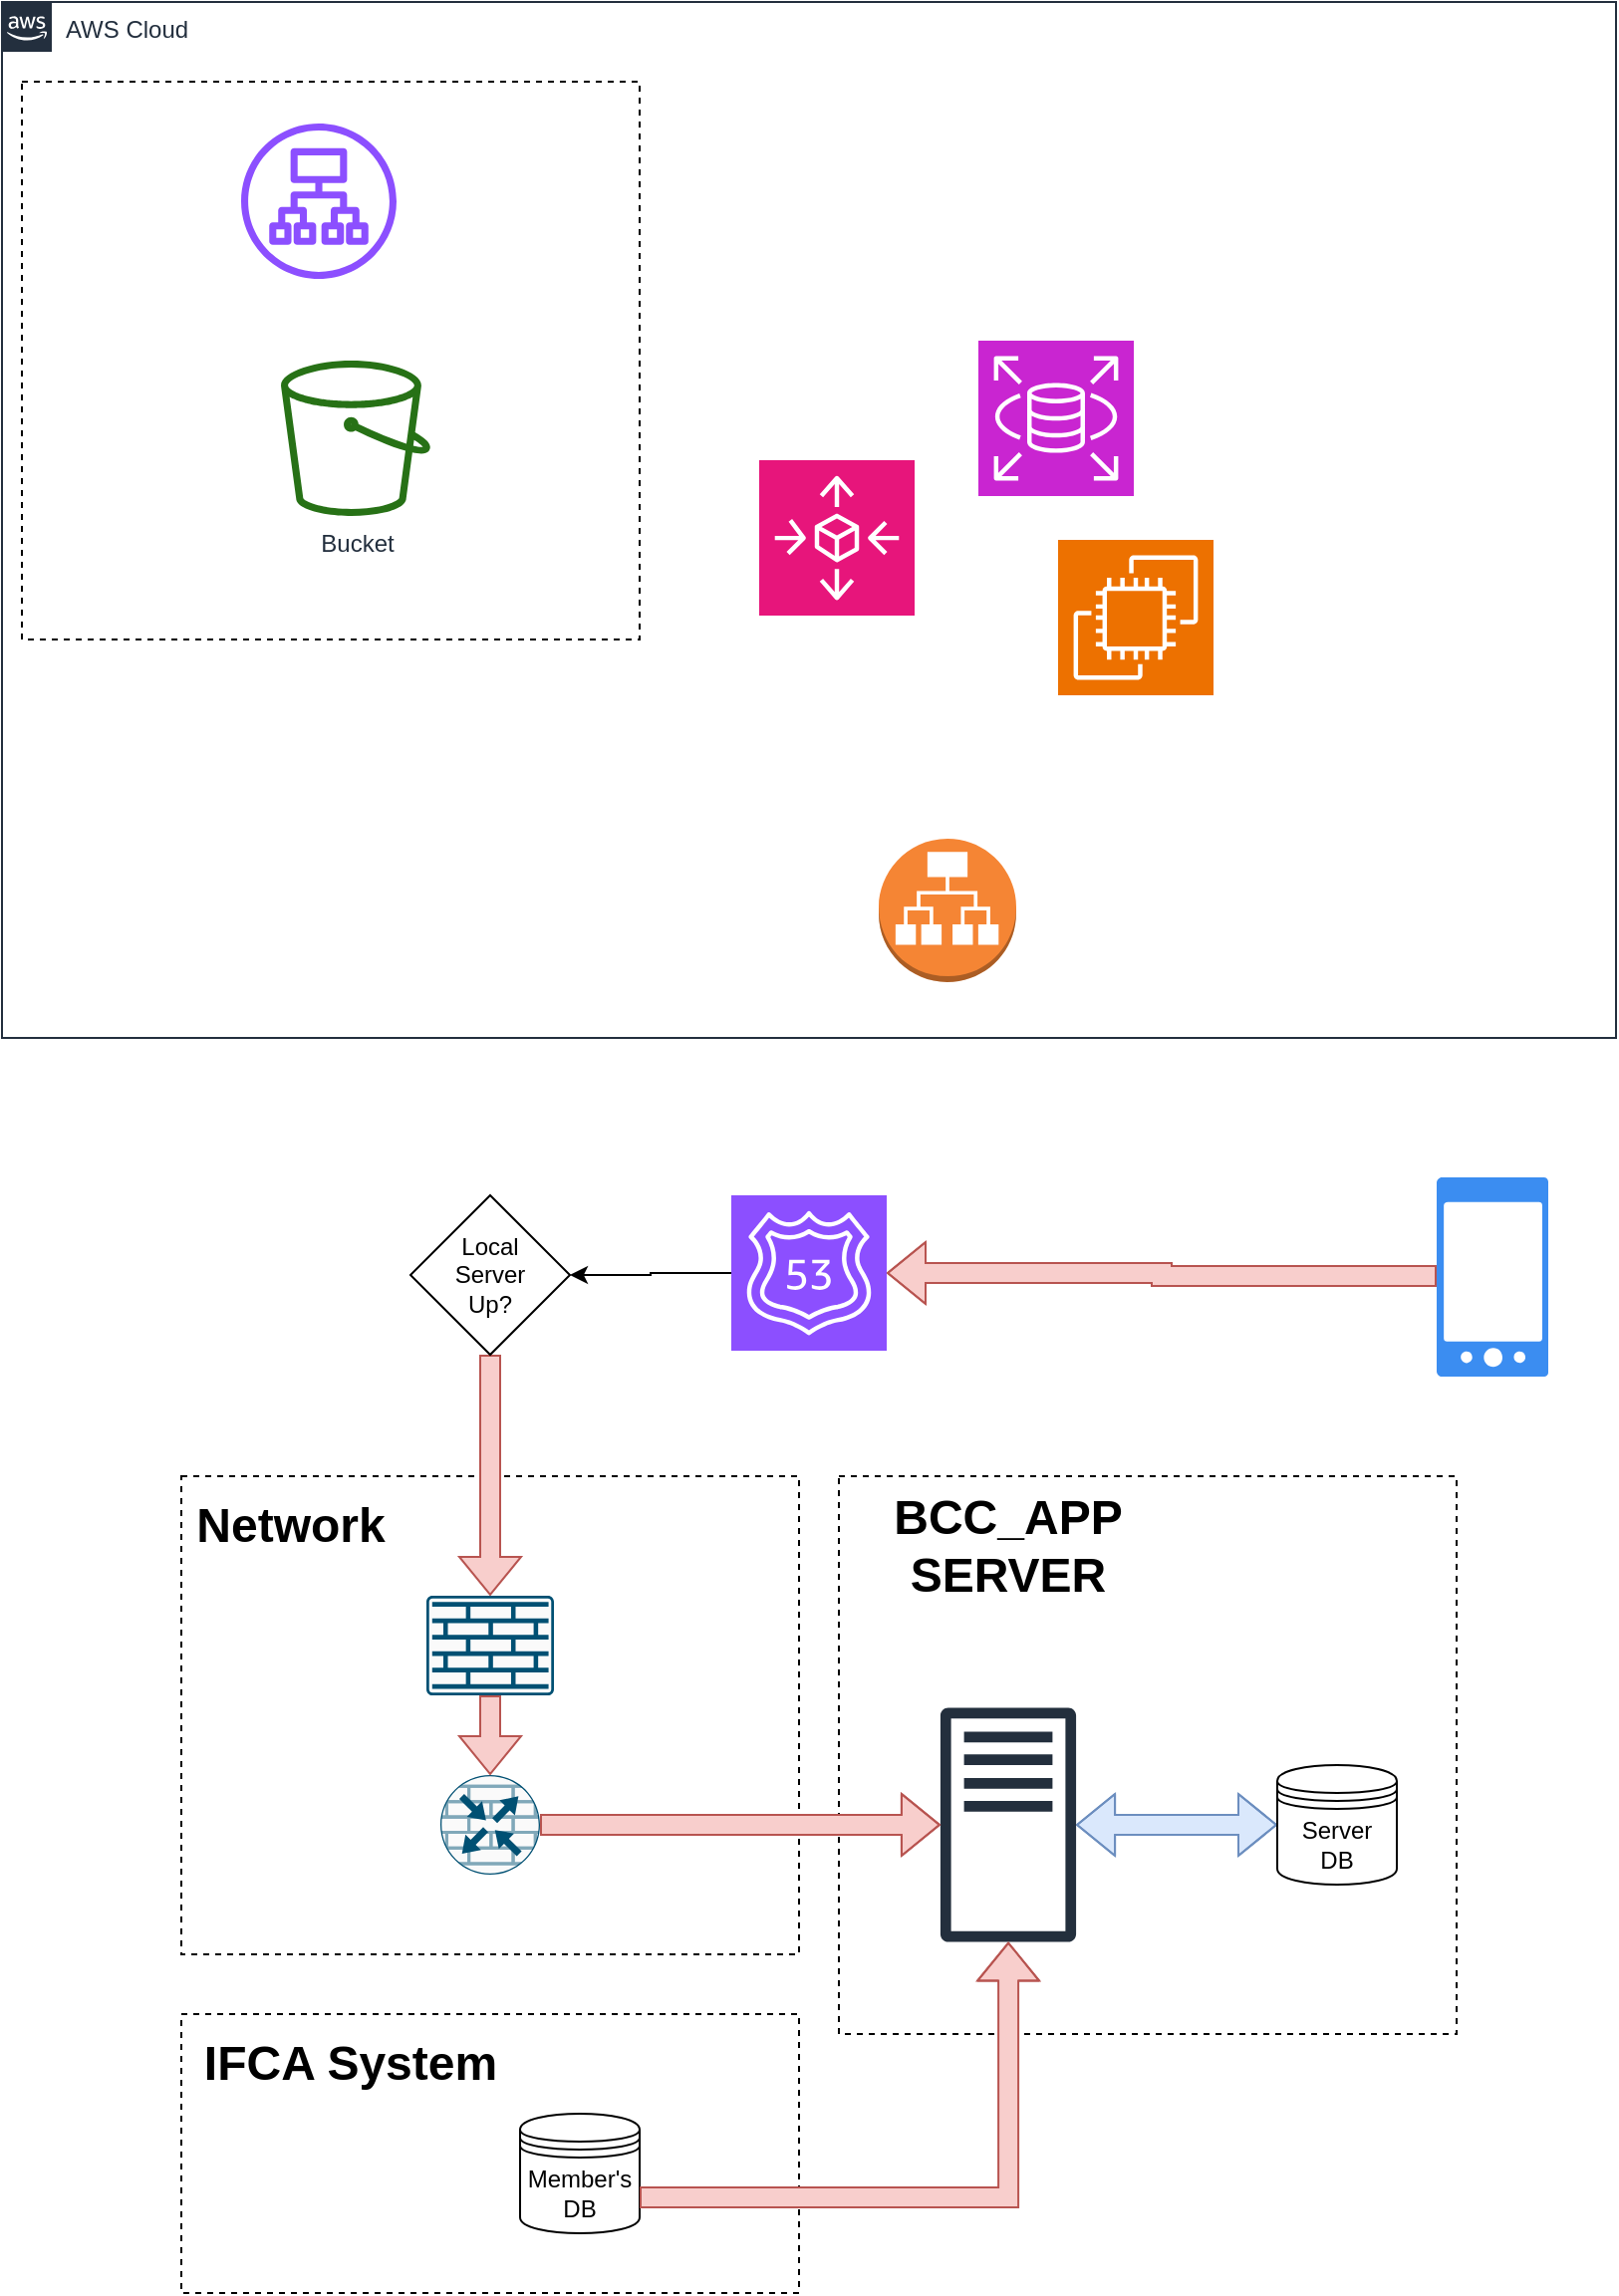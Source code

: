 <mxfile version="22.0.0" type="github">
  <diagram id="Ht1M8jgEwFfnCIfOTk4-" name="Page-1">
    <mxGraphModel dx="1600" dy="869" grid="1" gridSize="10" guides="1" tooltips="1" connect="1" arrows="1" fold="1" page="1" pageScale="1" pageWidth="827" pageHeight="1169" math="0" shadow="0">
      <root>
        <mxCell id="0" />
        <mxCell id="1" parent="0" />
        <mxCell id="UEzPUAAOIrF-is8g5C7q-74" value="AWS Cloud" style="points=[[0,0],[0.25,0],[0.5,0],[0.75,0],[1,0],[1,0.25],[1,0.5],[1,0.75],[1,1],[0.75,1],[0.5,1],[0.25,1],[0,1],[0,0.75],[0,0.5],[0,0.25]];outlineConnect=0;gradientColor=none;html=1;whiteSpace=wrap;fontSize=12;fontStyle=0;shape=mxgraph.aws4.group;grIcon=mxgraph.aws4.group_aws_cloud_alt;strokeColor=#232F3E;fillColor=none;verticalAlign=top;align=left;spacingLeft=30;fontColor=#232F3E;dashed=0;labelBackgroundColor=#ffffff;container=1;pointerEvents=0;collapsible=0;recursiveResize=0;" parent="1" vertex="1">
          <mxGeometry x="10" y="10" width="810" height="520" as="geometry" />
        </mxCell>
        <mxCell id="UEzPUAAOIrF-is8g5C7q-107" value="" style="rounded=0;whiteSpace=wrap;html=1;labelBackgroundColor=none;fillColor=none;dashed=1;container=1;pointerEvents=0;collapsible=0;recursiveResize=0;" parent="UEzPUAAOIrF-is8g5C7q-74" vertex="1">
          <mxGeometry x="10" y="40" width="310" height="280" as="geometry" />
        </mxCell>
        <mxCell id="Q-y3CwHCRKwZ-7sF2JY1-4" value="" style="sketch=0;outlineConnect=0;fontColor=#232F3E;gradientColor=none;fillColor=#8C4FFF;strokeColor=none;dashed=0;verticalLabelPosition=bottom;verticalAlign=top;align=center;html=1;fontSize=12;fontStyle=0;aspect=fixed;pointerEvents=1;shape=mxgraph.aws4.application_load_balancer;" vertex="1" parent="UEzPUAAOIrF-is8g5C7q-107">
          <mxGeometry x="110" y="21" width="78" height="78" as="geometry" />
        </mxCell>
        <mxCell id="UEzPUAAOIrF-is8g5C7q-98" value="Bucket" style="outlineConnect=0;fontColor=#232F3E;gradientColor=none;fillColor=#277116;strokeColor=none;dashed=0;verticalLabelPosition=bottom;verticalAlign=top;align=center;html=1;fontSize=12;fontStyle=0;aspect=fixed;pointerEvents=1;shape=mxgraph.aws4.bucket;labelBackgroundColor=#ffffff;" parent="UEzPUAAOIrF-is8g5C7q-107" vertex="1">
          <mxGeometry x="130" y="140" width="75" height="78" as="geometry" />
        </mxCell>
        <mxCell id="Q-y3CwHCRKwZ-7sF2JY1-6" value="" style="sketch=0;points=[[0,0,0],[0.25,0,0],[0.5,0,0],[0.75,0,0],[1,0,0],[0,1,0],[0.25,1,0],[0.5,1,0],[0.75,1,0],[1,1,0],[0,0.25,0],[0,0.5,0],[0,0.75,0],[1,0.25,0],[1,0.5,0],[1,0.75,0]];points=[[0,0,0],[0.25,0,0],[0.5,0,0],[0.75,0,0],[1,0,0],[0,1,0],[0.25,1,0],[0.5,1,0],[0.75,1,0],[1,1,0],[0,0.25,0],[0,0.5,0],[0,0.75,0],[1,0.25,0],[1,0.5,0],[1,0.75,0]];outlineConnect=0;fontColor=#232F3E;fillColor=#E7157B;strokeColor=#ffffff;dashed=0;verticalLabelPosition=bottom;verticalAlign=top;align=center;html=1;fontSize=12;fontStyle=0;aspect=fixed;shape=mxgraph.aws4.resourceIcon;resIcon=mxgraph.aws4.autoscaling;" vertex="1" parent="UEzPUAAOIrF-is8g5C7q-74">
          <mxGeometry x="380" y="230" width="78" height="78" as="geometry" />
        </mxCell>
        <mxCell id="Q-y3CwHCRKwZ-7sF2JY1-7" value="" style="sketch=0;points=[[0,0,0],[0.25,0,0],[0.5,0,0],[0.75,0,0],[1,0,0],[0,1,0],[0.25,1,0],[0.5,1,0],[0.75,1,0],[1,1,0],[0,0.25,0],[0,0.5,0],[0,0.75,0],[1,0.25,0],[1,0.5,0],[1,0.75,0]];outlineConnect=0;fontColor=#232F3E;fillColor=#C925D1;strokeColor=#ffffff;dashed=0;verticalLabelPosition=bottom;verticalAlign=top;align=center;html=1;fontSize=12;fontStyle=0;aspect=fixed;shape=mxgraph.aws4.resourceIcon;resIcon=mxgraph.aws4.rds;" vertex="1" parent="UEzPUAAOIrF-is8g5C7q-74">
          <mxGeometry x="490" y="170" width="78" height="78" as="geometry" />
        </mxCell>
        <mxCell id="Q-y3CwHCRKwZ-7sF2JY1-8" value="" style="sketch=0;points=[[0,0,0],[0.25,0,0],[0.5,0,0],[0.75,0,0],[1,0,0],[0,1,0],[0.25,1,0],[0.5,1,0],[0.75,1,0],[1,1,0],[0,0.25,0],[0,0.5,0],[0,0.75,0],[1,0.25,0],[1,0.5,0],[1,0.75,0]];outlineConnect=0;fontColor=#232F3E;fillColor=#ED7100;strokeColor=#ffffff;dashed=0;verticalLabelPosition=bottom;verticalAlign=top;align=center;html=1;fontSize=12;fontStyle=0;aspect=fixed;shape=mxgraph.aws4.resourceIcon;resIcon=mxgraph.aws4.ec2;" vertex="1" parent="UEzPUAAOIrF-is8g5C7q-74">
          <mxGeometry x="530" y="270" width="78" height="78" as="geometry" />
        </mxCell>
        <mxCell id="Q-y3CwHCRKwZ-7sF2JY1-38" value="" style="outlineConnect=0;dashed=0;verticalLabelPosition=bottom;verticalAlign=top;align=center;html=1;shape=mxgraph.aws3.application_load_balancer;fillColor=#F58534;gradientColor=none;" vertex="1" parent="UEzPUAAOIrF-is8g5C7q-74">
          <mxGeometry x="440" y="420" width="69" height="72" as="geometry" />
        </mxCell>
        <mxCell id="Q-y3CwHCRKwZ-7sF2JY1-12" value="" style="rounded=0;whiteSpace=wrap;html=1;labelBackgroundColor=none;fillColor=none;dashed=1;container=1;pointerEvents=0;collapsible=0;recursiveResize=0;" vertex="1" parent="1">
          <mxGeometry x="430" y="750" width="310" height="280" as="geometry" />
        </mxCell>
        <mxCell id="Q-y3CwHCRKwZ-7sF2JY1-15" style="edgeStyle=elbowEdgeStyle;rounded=0;orthogonalLoop=1;jettySize=auto;html=1;entryX=0;entryY=0.5;entryDx=0;entryDy=0;shape=flexArrow;startArrow=block;elbow=vertical;fillColor=#dae8fc;strokeColor=#6c8ebf;" edge="1" parent="Q-y3CwHCRKwZ-7sF2JY1-12" source="Q-y3CwHCRKwZ-7sF2JY1-9" target="Q-y3CwHCRKwZ-7sF2JY1-10">
          <mxGeometry relative="1" as="geometry" />
        </mxCell>
        <mxCell id="Q-y3CwHCRKwZ-7sF2JY1-9" value="" style="sketch=0;outlineConnect=0;fontColor=#232F3E;gradientColor=none;fillColor=#232F3D;strokeColor=none;dashed=0;verticalLabelPosition=bottom;verticalAlign=top;align=center;html=1;fontSize=12;fontStyle=0;aspect=fixed;pointerEvents=1;shape=mxgraph.aws4.traditional_server;" vertex="1" parent="Q-y3CwHCRKwZ-7sF2JY1-12">
          <mxGeometry x="50.96" y="116" width="68.08" height="118" as="geometry" />
        </mxCell>
        <mxCell id="Q-y3CwHCRKwZ-7sF2JY1-10" value="Server&lt;br&gt;DB" style="shape=datastore;whiteSpace=wrap;html=1;" vertex="1" parent="Q-y3CwHCRKwZ-7sF2JY1-12">
          <mxGeometry x="220" y="145" width="60" height="60" as="geometry" />
        </mxCell>
        <mxCell id="Q-y3CwHCRKwZ-7sF2JY1-20" value="&lt;b&gt;&lt;font style=&quot;font-size: 24px;&quot;&gt;BCC_APP SERVER&lt;/font&gt;&lt;/b&gt;" style="text;strokeColor=none;align=center;fillColor=none;html=1;verticalAlign=middle;whiteSpace=wrap;rounded=0;" vertex="1" parent="Q-y3CwHCRKwZ-7sF2JY1-12">
          <mxGeometry y="20" width="170" height="30" as="geometry" />
        </mxCell>
        <mxCell id="Q-y3CwHCRKwZ-7sF2JY1-16" value="" style="rounded=0;whiteSpace=wrap;html=1;labelBackgroundColor=none;fillColor=none;dashed=1;container=1;pointerEvents=0;collapsible=0;recursiveResize=0;" vertex="1" parent="1">
          <mxGeometry x="100" y="1020" width="310" height="140" as="geometry" />
        </mxCell>
        <mxCell id="Q-y3CwHCRKwZ-7sF2JY1-11" value="Member&#39;s&lt;br&gt;DB" style="shape=datastore;whiteSpace=wrap;html=1;" vertex="1" parent="Q-y3CwHCRKwZ-7sF2JY1-16">
          <mxGeometry x="170" y="50" width="60" height="60" as="geometry" />
        </mxCell>
        <mxCell id="Q-y3CwHCRKwZ-7sF2JY1-21" value="&lt;b&gt;&lt;font style=&quot;font-size: 24px;&quot;&gt;IFCA System&lt;/font&gt;&lt;/b&gt;" style="text;strokeColor=none;align=center;fillColor=none;html=1;verticalAlign=middle;whiteSpace=wrap;rounded=0;" vertex="1" parent="Q-y3CwHCRKwZ-7sF2JY1-16">
          <mxGeometry y="10" width="170" height="30" as="geometry" />
        </mxCell>
        <mxCell id="Q-y3CwHCRKwZ-7sF2JY1-22" style="edgeStyle=orthogonalEdgeStyle;rounded=0;orthogonalLoop=1;jettySize=auto;html=1;startArrow=none;startFill=0;shape=flexArrow;fillColor=#f8cecc;strokeColor=#b85450;exitX=1;exitY=0.7;exitDx=0;exitDy=0;" edge="1" parent="1" source="Q-y3CwHCRKwZ-7sF2JY1-11" target="Q-y3CwHCRKwZ-7sF2JY1-9">
          <mxGeometry relative="1" as="geometry">
            <mxPoint x="170" y="1102" as="sourcePoint" />
            <mxPoint x="490" y="1060.0" as="targetPoint" />
            <Array as="points" />
          </mxGeometry>
        </mxCell>
        <mxCell id="Q-y3CwHCRKwZ-7sF2JY1-24" value="" style="sketch=0;html=1;aspect=fixed;strokeColor=none;shadow=0;fillColor=#3B8DF1;verticalAlign=top;labelPosition=center;verticalLabelPosition=bottom;shape=mxgraph.gcp2.phone_android" vertex="1" parent="1">
          <mxGeometry x="730" y="600" width="56" height="100" as="geometry" />
        </mxCell>
        <mxCell id="Q-y3CwHCRKwZ-7sF2JY1-28" value="" style="rounded=0;whiteSpace=wrap;html=1;labelBackgroundColor=none;fillColor=none;dashed=1;container=1;pointerEvents=0;collapsible=0;recursiveResize=0;" vertex="1" parent="1">
          <mxGeometry x="100" y="750" width="310" height="240" as="geometry" />
        </mxCell>
        <mxCell id="Q-y3CwHCRKwZ-7sF2JY1-30" value="&lt;span style=&quot;font-size: 24px;&quot;&gt;&lt;b&gt;Network&lt;/b&gt;&lt;/span&gt;" style="text;strokeColor=none;align=center;fillColor=none;html=1;verticalAlign=middle;whiteSpace=wrap;rounded=0;" vertex="1" parent="Q-y3CwHCRKwZ-7sF2JY1-28">
          <mxGeometry x="-30" y="10" width="170" height="30" as="geometry" />
        </mxCell>
        <mxCell id="Q-y3CwHCRKwZ-7sF2JY1-26" value="" style="sketch=0;points=[[0.015,0.015,0],[0.985,0.015,0],[0.985,0.985,0],[0.015,0.985,0],[0.25,0,0],[0.5,0,0],[0.75,0,0],[1,0.25,0],[1,0.5,0],[1,0.75,0],[0.75,1,0],[0.5,1,0],[0.25,1,0],[0,0.75,0],[0,0.5,0],[0,0.25,0]];verticalLabelPosition=bottom;html=1;verticalAlign=top;aspect=fixed;align=center;pointerEvents=1;shape=mxgraph.cisco19.rect;prIcon=firewall;fillColor=#FAFAFA;strokeColor=#005073;" vertex="1" parent="Q-y3CwHCRKwZ-7sF2JY1-28">
          <mxGeometry x="123" y="60" width="64" height="50" as="geometry" />
        </mxCell>
        <mxCell id="Q-y3CwHCRKwZ-7sF2JY1-25" value="" style="sketch=0;points=[[0.5,0,0],[1,0.5,0],[0.5,1,0],[0,0.5,0],[0.145,0.145,0],[0.856,0.145,0],[0.855,0.856,0],[0.145,0.855,0]];verticalLabelPosition=bottom;html=1;verticalAlign=top;aspect=fixed;align=center;pointerEvents=1;shape=mxgraph.cisco19.rect;prIcon=router_with_firewall;fillColor=#FAFAFA;strokeColor=#005073;" vertex="1" parent="Q-y3CwHCRKwZ-7sF2JY1-28">
          <mxGeometry x="130" y="150" width="50" height="50" as="geometry" />
        </mxCell>
        <mxCell id="Q-y3CwHCRKwZ-7sF2JY1-37" style="edgeStyle=orthogonalEdgeStyle;rounded=0;orthogonalLoop=1;jettySize=auto;html=1;entryX=0.5;entryY=0;entryDx=0;entryDy=0;entryPerimeter=0;shape=flexArrow;fillColor=#f8cecc;strokeColor=#b85450;" edge="1" parent="Q-y3CwHCRKwZ-7sF2JY1-28" source="Q-y3CwHCRKwZ-7sF2JY1-26" target="Q-y3CwHCRKwZ-7sF2JY1-25">
          <mxGeometry relative="1" as="geometry" />
        </mxCell>
        <mxCell id="Q-y3CwHCRKwZ-7sF2JY1-31" style="edgeStyle=orthogonalEdgeStyle;rounded=0;orthogonalLoop=1;jettySize=auto;html=1;entryX=1;entryY=0.5;entryDx=0;entryDy=0;entryPerimeter=0;shape=flexArrow;fillColor=#f8cecc;strokeColor=#b85450;exitX=0;exitY=0.495;exitDx=0;exitDy=0;exitPerimeter=0;" edge="1" parent="1" source="Q-y3CwHCRKwZ-7sF2JY1-24" target="Q-y3CwHCRKwZ-7sF2JY1-1">
          <mxGeometry relative="1" as="geometry">
            <mxPoint x="668" y="650" as="sourcePoint" />
          </mxGeometry>
        </mxCell>
        <mxCell id="Q-y3CwHCRKwZ-7sF2JY1-35" style="edgeStyle=orthogonalEdgeStyle;rounded=0;orthogonalLoop=1;jettySize=auto;html=1;entryX=0.5;entryY=0;entryDx=0;entryDy=0;entryPerimeter=0;shape=flexArrow;fillColor=#f8cecc;strokeColor=#b85450;" edge="1" parent="1" source="Q-y3CwHCRKwZ-7sF2JY1-33" target="Q-y3CwHCRKwZ-7sF2JY1-26">
          <mxGeometry relative="1" as="geometry" />
        </mxCell>
        <mxCell id="Q-y3CwHCRKwZ-7sF2JY1-36" style="edgeStyle=orthogonalEdgeStyle;rounded=0;orthogonalLoop=1;jettySize=auto;html=1;shape=flexArrow;fillColor=#f8cecc;strokeColor=#b85450;" edge="1" parent="1" source="Q-y3CwHCRKwZ-7sF2JY1-25" target="Q-y3CwHCRKwZ-7sF2JY1-9">
          <mxGeometry relative="1" as="geometry" />
        </mxCell>
        <mxCell id="Q-y3CwHCRKwZ-7sF2JY1-1" value="" style="sketch=0;points=[[0,0,0],[0.25,0,0],[0.5,0,0],[0.75,0,0],[1,0,0],[0,1,0],[0.25,1,0],[0.5,1,0],[0.75,1,0],[1,1,0],[0,0.25,0],[0,0.5,0],[0,0.75,0],[1,0.25,0],[1,0.5,0],[1,0.75,0]];outlineConnect=0;fontColor=#232F3E;fillColor=#8C4FFF;strokeColor=#ffffff;dashed=0;verticalLabelPosition=bottom;verticalAlign=top;align=center;html=1;fontSize=12;fontStyle=0;aspect=fixed;shape=mxgraph.aws4.resourceIcon;resIcon=mxgraph.aws4.route_53;" vertex="1" parent="1">
          <mxGeometry x="376" y="609" width="78" height="78" as="geometry" />
        </mxCell>
        <mxCell id="Q-y3CwHCRKwZ-7sF2JY1-34" style="edgeStyle=orthogonalEdgeStyle;rounded=0;orthogonalLoop=1;jettySize=auto;html=1;" edge="1" parent="1" source="Q-y3CwHCRKwZ-7sF2JY1-1" target="Q-y3CwHCRKwZ-7sF2JY1-33">
          <mxGeometry relative="1" as="geometry" />
        </mxCell>
        <mxCell id="Q-y3CwHCRKwZ-7sF2JY1-33" value="Local&lt;br&gt;Server&lt;br&gt;Up?" style="rhombus;whiteSpace=wrap;html=1;" vertex="1" parent="1">
          <mxGeometry x="215" y="609" width="80" height="80" as="geometry" />
        </mxCell>
      </root>
    </mxGraphModel>
  </diagram>
</mxfile>
